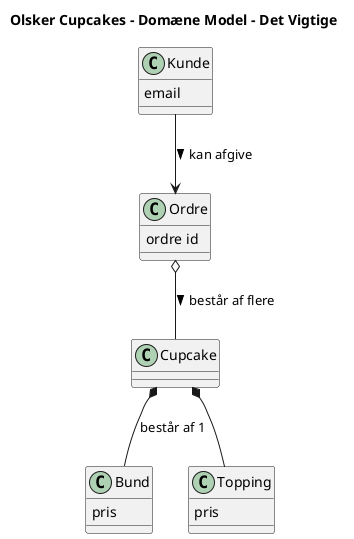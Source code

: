 @startuml

title Olsker Cupcakes - Domæne Model - Det Vigtige


class Ordre {
    ordre id
}
class Kunde
{
    email
}
class Cupcake
class Bund {
    pris
}
Class Topping {
    pris
}

Cupcake *-down- Bund : består af 1
Cupcake *-down- Topping
Ordre o-- Cupcake : består af flere >
Kunde --> Ordre : kan afgive >

@enduml